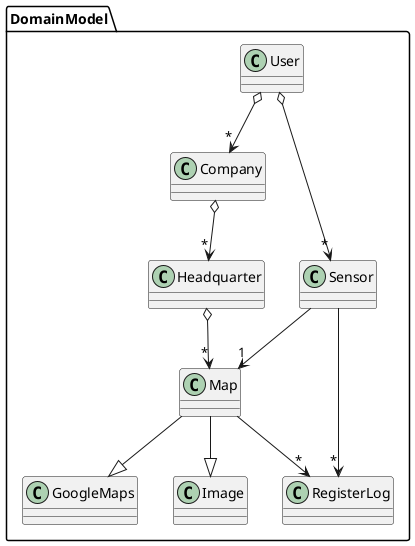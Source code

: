 @startuml
namespace DomainModel{
class User
class Company
class Headquarter
class Map
class GoogleMaps
class Image
class Sensor
class RegisterLog

User  o--> "*" Sensor
User o--> "*" Company
Company o--> "*" Headquarter
Headquarter o--> "*" Map
Map -down-|> GoogleMaps
Map -down-|> Image

Sensor --> "1" Map
Sensor --> "*" RegisterLog
Map --> "*" RegisterLog
}
@enduml